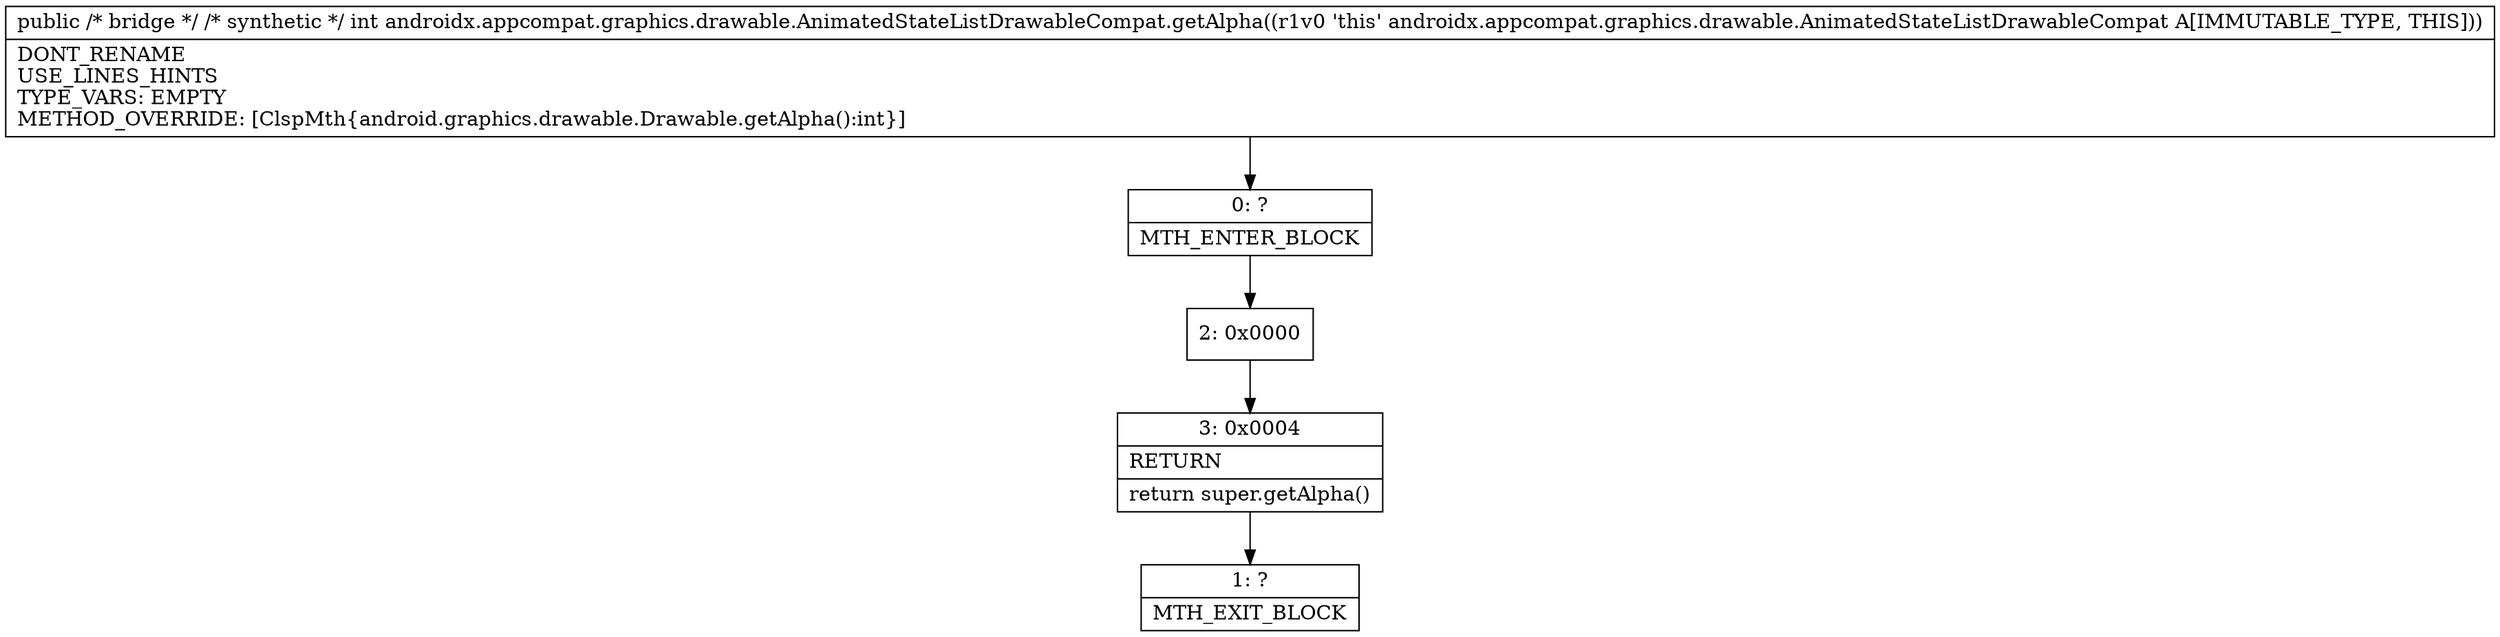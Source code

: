 digraph "CFG forandroidx.appcompat.graphics.drawable.AnimatedStateListDrawableCompat.getAlpha()I" {
Node_0 [shape=record,label="{0\:\ ?|MTH_ENTER_BLOCK\l}"];
Node_2 [shape=record,label="{2\:\ 0x0000}"];
Node_3 [shape=record,label="{3\:\ 0x0004|RETURN\l|return super.getAlpha()\l}"];
Node_1 [shape=record,label="{1\:\ ?|MTH_EXIT_BLOCK\l}"];
MethodNode[shape=record,label="{public \/* bridge *\/ \/* synthetic *\/ int androidx.appcompat.graphics.drawable.AnimatedStateListDrawableCompat.getAlpha((r1v0 'this' androidx.appcompat.graphics.drawable.AnimatedStateListDrawableCompat A[IMMUTABLE_TYPE, THIS]))  | DONT_RENAME\lUSE_LINES_HINTS\lTYPE_VARS: EMPTY\lMETHOD_OVERRIDE: [ClspMth\{android.graphics.drawable.Drawable.getAlpha():int\}]\l}"];
MethodNode -> Node_0;Node_0 -> Node_2;
Node_2 -> Node_3;
Node_3 -> Node_1;
}


